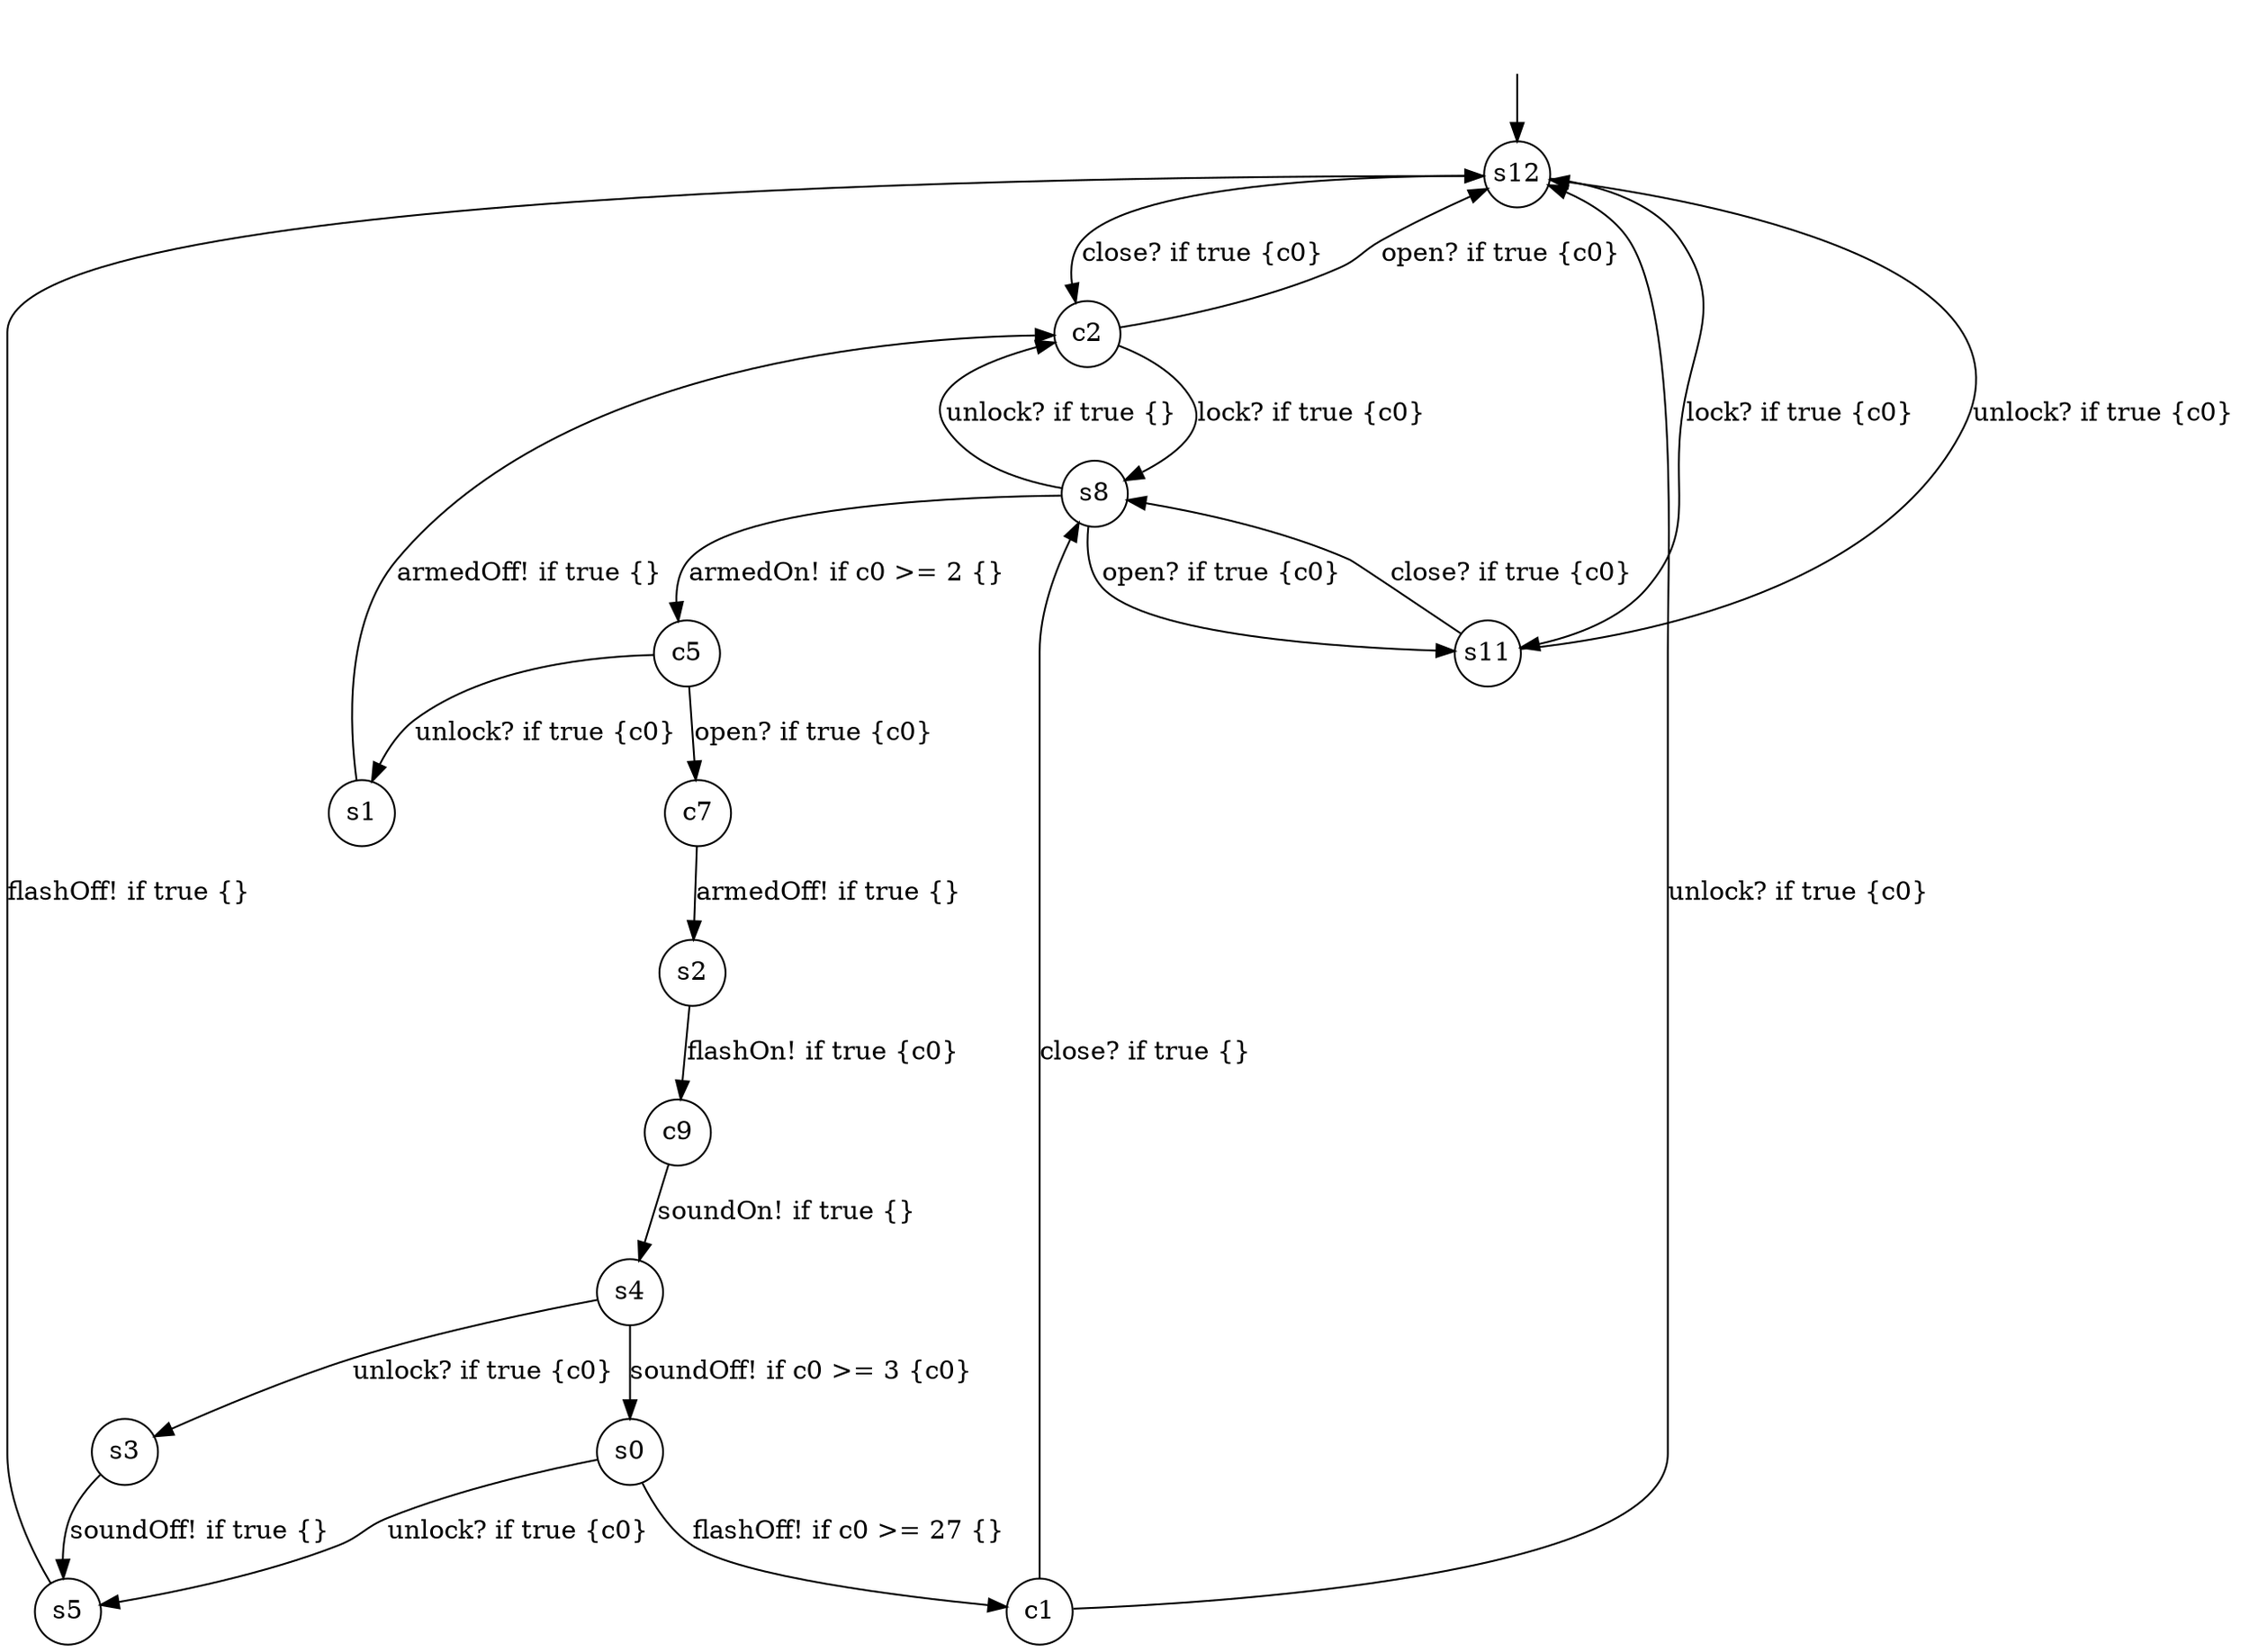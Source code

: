 digraph g { __start0 [label="" shape="none"]; c1 [shape="circle" margin=0 label="c1"]; c2 [shape="circle" margin=0 label="c2"]; c5 [shape="circle" margin=0 label="c5"]; c7 [shape="circle" margin=0 label="c7"]; c9 [shape="circle" margin=0 label="c9"]; s0 [shape="circle" margin=0 label="s0"]; s4 [shape="circle" margin=0 label="s4"]; s5 [shape="circle" margin=0 label="s5"]; s1 [shape="circle" margin=0 label="s1"]; s3 [shape="circle" margin=0 label="s3"]; s8 [shape="circle" margin=0 label="s8"]; s11 [shape="circle" margin=0 label="s11"]; s12 [shape="circle" margin=0 label="s12"]; s2 [shape="circle" margin=0 label="s2"]; c1 -> s12 [label="unlock? if true {c0} "]; c1 -> s8 [label="close? if true {} "]; c2 -> s12 [label="open? if true {c0} "]; c2 -> s8 [label="lock? if true {c0} "]; c5 -> c7 [label="open? if true {c0} "]; c5 -> s1 [label="unlock? if true {c0} "]; c7 -> s2 [label="armedOff! if true {} "]; c9 -> s4 [label="soundOn! if true {} "]; s0 -> c1 [label="flashOff! if c0 >= 27 {} "]; s0 -> s5 [label="unlock? if true {c0} "]; s4 -> s3 [label="unlock? if true {c0} "]; s4 -> s0 [label="soundOff! if c0 >= 3 {c0} "]; s5 -> s12 [label="flashOff! if true {} "]; s1 -> c2 [label="armedOff! if true {} "]; s3 -> s5 [label="soundOff! if true {} "]; s8 -> c2 [label="unlock? if true {} "]; s8 -> c5 [label="armedOn! if c0 >= 2 {} "]; s8 -> s11 [label="open? if true {c0} "]; s11 -> s12 [label="unlock? if true {c0} "]; s11 -> s8 [label="close? if true {c0} "]; s12 -> c2 [label="close? if true {c0} "]; s12 -> s11 [label="lock? if true {c0} "]; s2 -> c9 [label="flashOn! if true {c0} "]; __start0 -> s12; }
